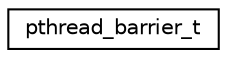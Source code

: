 digraph "Graphical Class Hierarchy"
{
 // LATEX_PDF_SIZE
  edge [fontname="Helvetica",fontsize="10",labelfontname="Helvetica",labelfontsize="10"];
  node [fontname="Helvetica",fontsize="10",shape=record];
  rankdir="LR";
  Node0 [label="pthread_barrier_t",height=0.2,width=0.4,color="black", fillcolor="white", style="filled",URL="$structpthread__barrier__t.html",tooltip="A synchronization barrier."];
}
